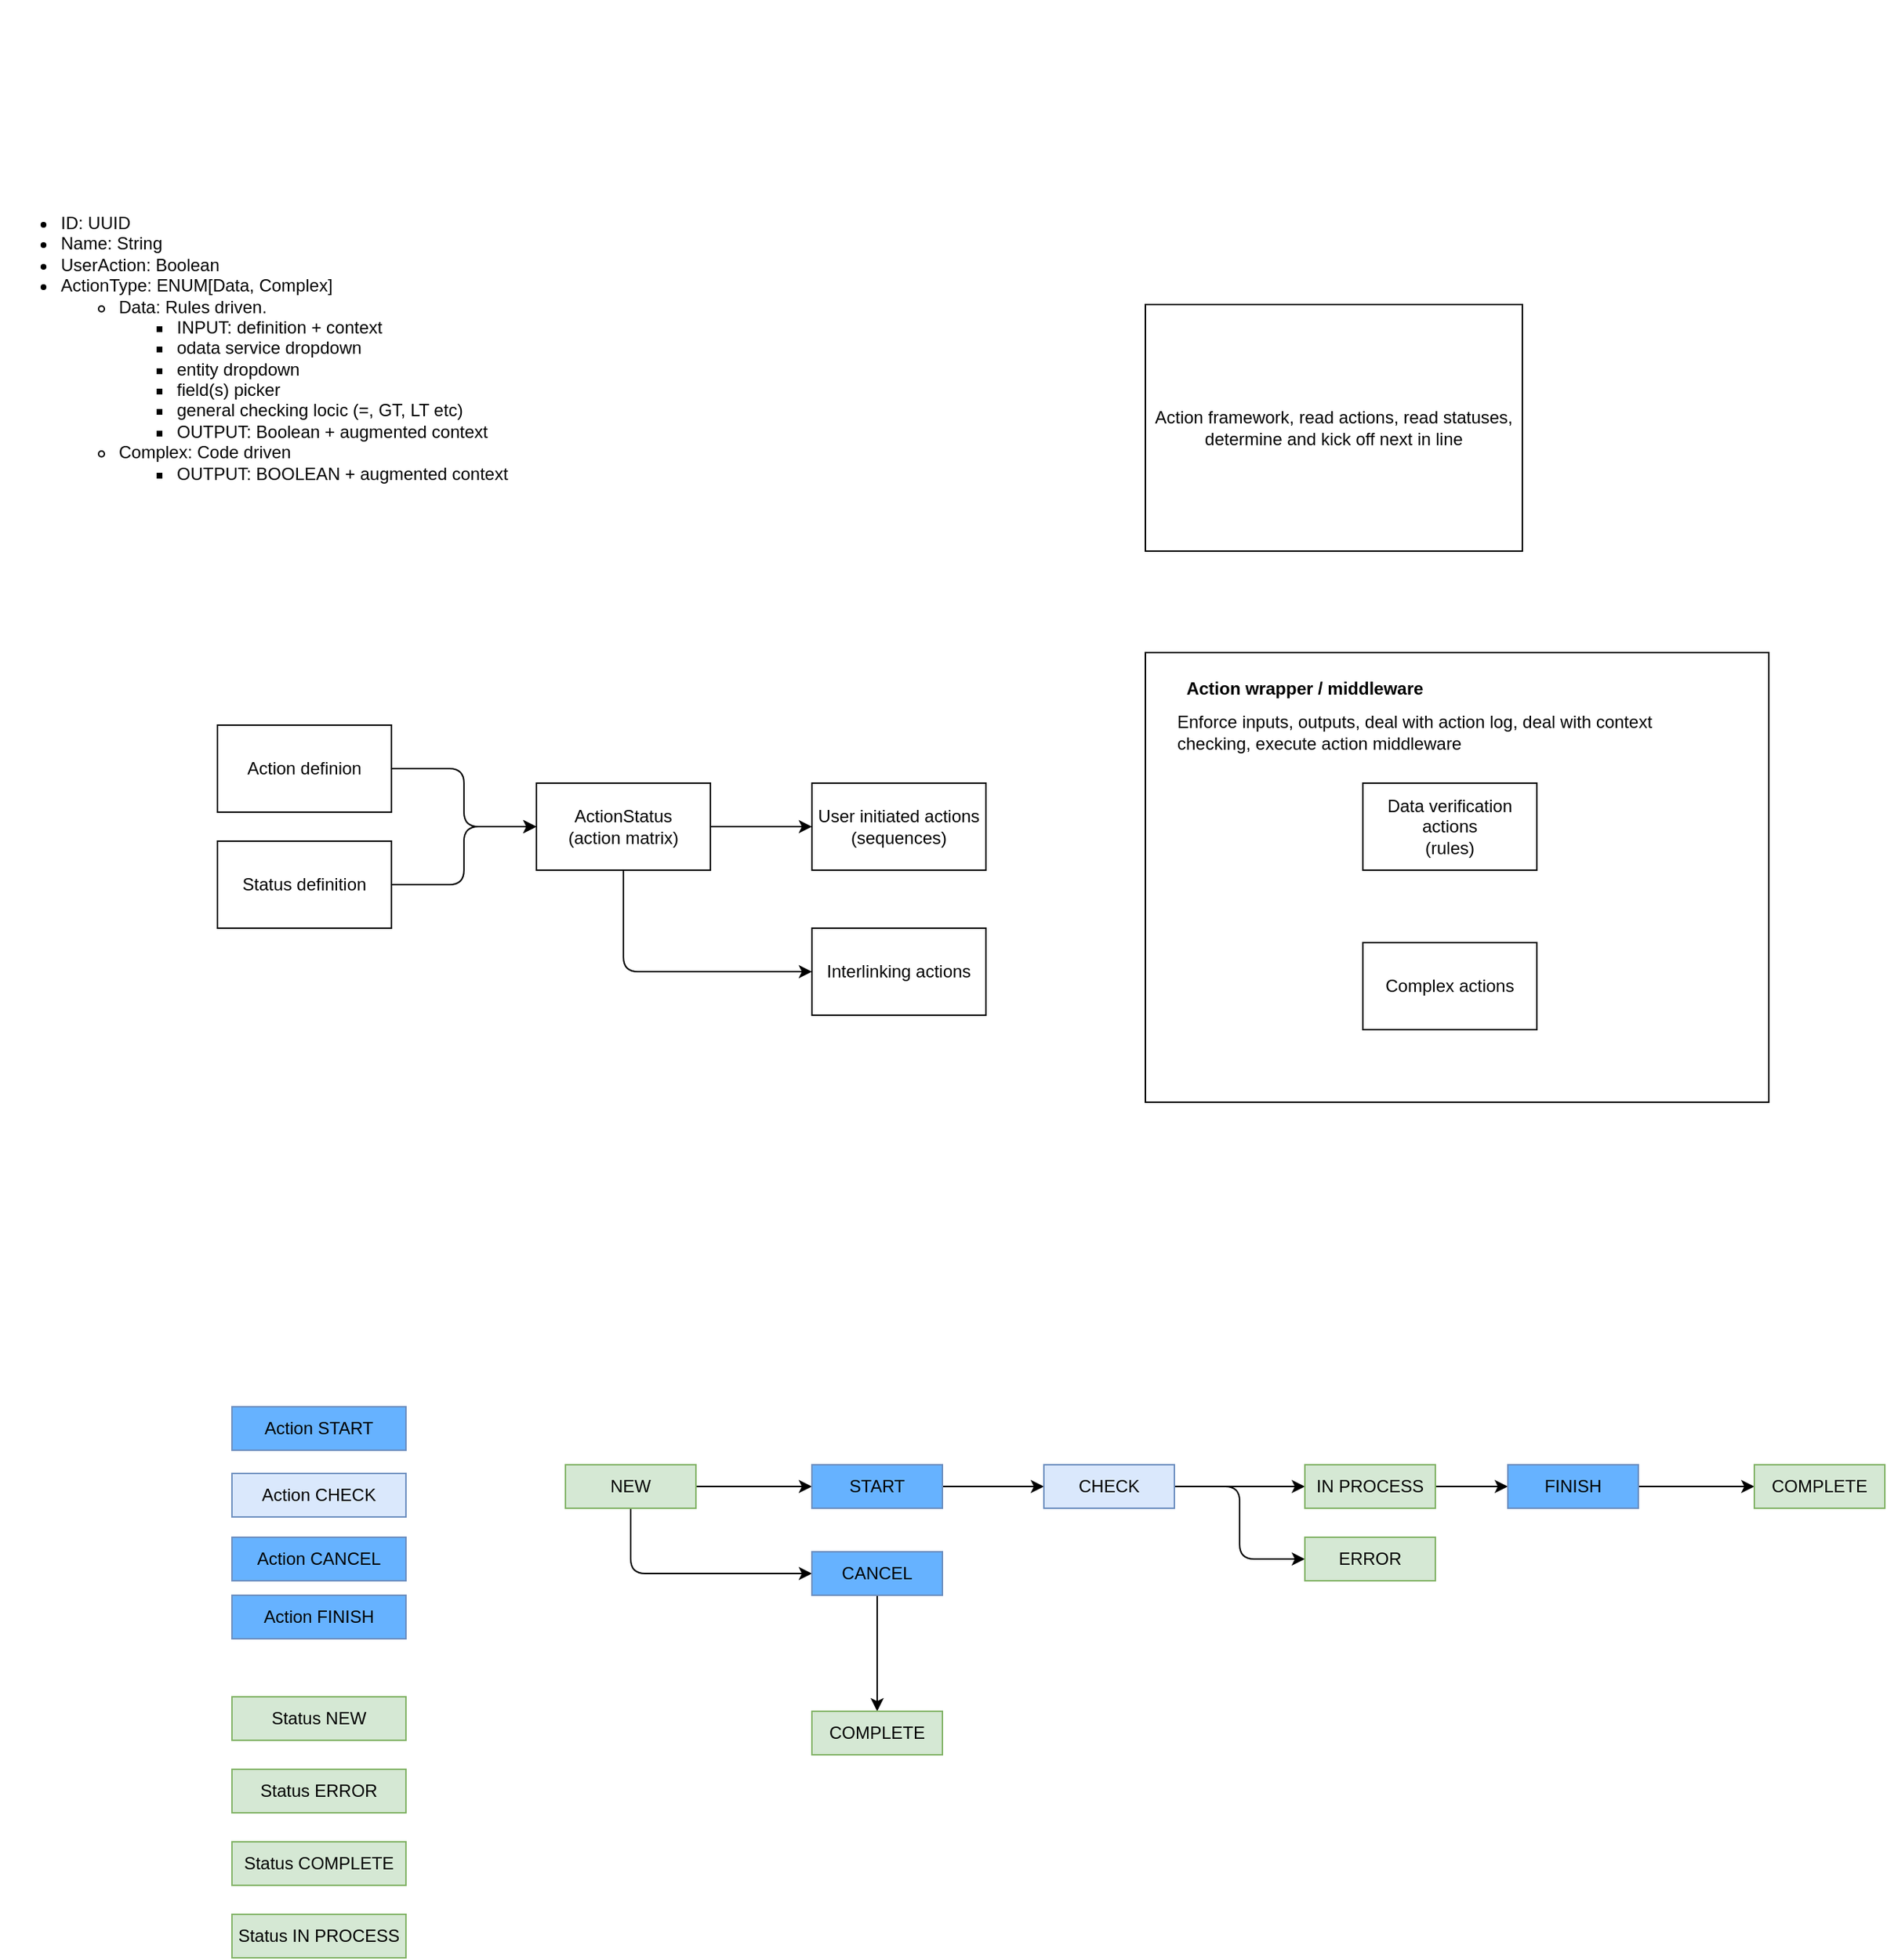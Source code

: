 <mxfile>
    <diagram id="mz-OaeU6ESYh_gXbvpv4" name="Page-1">
        <mxGraphModel dx="4958" dy="1769" grid="1" gridSize="10" guides="1" tooltips="1" connect="1" arrows="1" fold="1" page="0" pageScale="1" pageWidth="827" pageHeight="1169" math="0" shadow="0">
            <root>
                <mxCell id="0"/>
                <mxCell id="1" parent="0"/>
                <mxCell id="46" value="" style="rounded=0;whiteSpace=wrap;html=1;" vertex="1" parent="1">
                    <mxGeometry x="-110" y="230" width="430" height="310" as="geometry"/>
                </mxCell>
                <mxCell id="5" style="edgeStyle=orthogonalEdgeStyle;html=1;entryX=0;entryY=0.5;entryDx=0;entryDy=0;" edge="1" parent="1" source="2" target="4">
                    <mxGeometry relative="1" as="geometry"/>
                </mxCell>
                <mxCell id="2" value="Action definion" style="rounded=0;whiteSpace=wrap;html=1;" vertex="1" parent="1">
                    <mxGeometry x="-750" y="280" width="120" height="60" as="geometry"/>
                </mxCell>
                <mxCell id="6" style="edgeStyle=orthogonalEdgeStyle;html=1;entryX=0;entryY=0.5;entryDx=0;entryDy=0;" edge="1" parent="1" source="3" target="4">
                    <mxGeometry relative="1" as="geometry"/>
                </mxCell>
                <mxCell id="3" value="Status definition" style="rounded=0;whiteSpace=wrap;html=1;" vertex="1" parent="1">
                    <mxGeometry x="-750" y="360" width="120" height="60" as="geometry"/>
                </mxCell>
                <mxCell id="8" value="" style="edgeStyle=orthogonalEdgeStyle;html=1;" edge="1" parent="1" source="4" target="7">
                    <mxGeometry relative="1" as="geometry"/>
                </mxCell>
                <mxCell id="9" style="edgeStyle=orthogonalEdgeStyle;html=1;entryX=0;entryY=0.5;entryDx=0;entryDy=0;" edge="1" parent="1" source="4" target="10">
                    <mxGeometry relative="1" as="geometry">
                        <mxPoint x="-290" y="420" as="targetPoint"/>
                        <Array as="points">
                            <mxPoint x="-470" y="450"/>
                        </Array>
                    </mxGeometry>
                </mxCell>
                <mxCell id="4" value="ActionStatus&lt;br&gt;(action matrix)" style="rounded=0;whiteSpace=wrap;html=1;" vertex="1" parent="1">
                    <mxGeometry x="-530" y="320" width="120" height="60" as="geometry"/>
                </mxCell>
                <mxCell id="7" value="User initiated actions (sequences)" style="rounded=0;whiteSpace=wrap;html=1;" vertex="1" parent="1">
                    <mxGeometry x="-340" y="320" width="120" height="60" as="geometry"/>
                </mxCell>
                <mxCell id="10" value="Interlinking actions" style="rounded=0;whiteSpace=wrap;html=1;" vertex="1" parent="1">
                    <mxGeometry x="-340" y="420" width="120" height="60" as="geometry"/>
                </mxCell>
                <mxCell id="12" value="Data verification actions&lt;br&gt;(rules)" style="rounded=0;whiteSpace=wrap;html=1;" vertex="1" parent="1">
                    <mxGeometry x="40" y="320" width="120" height="60" as="geometry"/>
                </mxCell>
                <mxCell id="15" value="Complex actions" style="rounded=0;whiteSpace=wrap;html=1;" vertex="1" parent="1">
                    <mxGeometry x="40" y="430" width="120" height="60" as="geometry"/>
                </mxCell>
                <mxCell id="16" value="Action START" style="rounded=0;whiteSpace=wrap;html=1;fillColor=#66B2FF;strokeColor=#6c8ebf;" vertex="1" parent="1">
                    <mxGeometry x="-740" y="750" width="120" height="30" as="geometry"/>
                </mxCell>
                <mxCell id="17" value="Action CHECK" style="rounded=0;whiteSpace=wrap;html=1;fillColor=#dae8fc;strokeColor=#6c8ebf;" vertex="1" parent="1">
                    <mxGeometry x="-740" y="796" width="120" height="30" as="geometry"/>
                </mxCell>
                <mxCell id="18" value="Action CANCEL" style="rounded=0;whiteSpace=wrap;html=1;fillColor=#66B2FF;strokeColor=#6c8ebf;" vertex="1" parent="1">
                    <mxGeometry x="-740" y="840" width="120" height="30" as="geometry"/>
                </mxCell>
                <mxCell id="19" value="Status NEW" style="rounded=0;whiteSpace=wrap;html=1;fillColor=#d5e8d4;strokeColor=#82b366;" vertex="1" parent="1">
                    <mxGeometry x="-740" y="950" width="120" height="30" as="geometry"/>
                </mxCell>
                <mxCell id="20" value="Status ERROR" style="rounded=0;whiteSpace=wrap;html=1;fillColor=#d5e8d4;strokeColor=#82b366;" vertex="1" parent="1">
                    <mxGeometry x="-740" y="1000" width="120" height="30" as="geometry"/>
                </mxCell>
                <mxCell id="21" value="Status COMPLETE" style="rounded=0;whiteSpace=wrap;html=1;fillColor=#d5e8d4;strokeColor=#82b366;" vertex="1" parent="1">
                    <mxGeometry x="-740" y="1050" width="120" height="30" as="geometry"/>
                </mxCell>
                <mxCell id="25" value="" style="edgeStyle=orthogonalEdgeStyle;html=1;" edge="1" parent="1" source="23" target="24">
                    <mxGeometry relative="1" as="geometry"/>
                </mxCell>
                <mxCell id="27" value="" style="edgeStyle=orthogonalEdgeStyle;html=1;" edge="1" parent="1" source="23" target="26">
                    <mxGeometry relative="1" as="geometry">
                        <Array as="points">
                            <mxPoint x="-465" y="865"/>
                        </Array>
                    </mxGeometry>
                </mxCell>
                <mxCell id="23" value="NEW" style="rounded=0;whiteSpace=wrap;html=1;fillColor=#d5e8d4;strokeColor=#82b366;" vertex="1" parent="1">
                    <mxGeometry x="-510" y="790" width="90" height="30" as="geometry"/>
                </mxCell>
                <mxCell id="29" value="" style="edgeStyle=orthogonalEdgeStyle;html=1;" edge="1" parent="1" source="24" target="28">
                    <mxGeometry relative="1" as="geometry"/>
                </mxCell>
                <mxCell id="24" value="START" style="rounded=0;whiteSpace=wrap;html=1;fillColor=#66B2FF;strokeColor=#6c8ebf;" vertex="1" parent="1">
                    <mxGeometry x="-340" y="790" width="90" height="30" as="geometry"/>
                </mxCell>
                <mxCell id="35" value="" style="edgeStyle=orthogonalEdgeStyle;html=1;" edge="1" parent="1" source="26" target="34">
                    <mxGeometry relative="1" as="geometry"/>
                </mxCell>
                <mxCell id="26" value="CANCEL" style="rounded=0;whiteSpace=wrap;html=1;fillColor=#66B2FF;strokeColor=#6c8ebf;" vertex="1" parent="1">
                    <mxGeometry x="-340" y="850" width="90" height="30" as="geometry"/>
                </mxCell>
                <mxCell id="31" value="" style="edgeStyle=orthogonalEdgeStyle;html=1;" edge="1" parent="1" source="28" target="30">
                    <mxGeometry relative="1" as="geometry"/>
                </mxCell>
                <mxCell id="33" style="edgeStyle=orthogonalEdgeStyle;html=1;entryX=0;entryY=0.5;entryDx=0;entryDy=0;" edge="1" parent="1" source="28" target="32">
                    <mxGeometry relative="1" as="geometry"/>
                </mxCell>
                <mxCell id="28" value="CHECK" style="rounded=0;whiteSpace=wrap;html=1;fillColor=#dae8fc;strokeColor=#6c8ebf;" vertex="1" parent="1">
                    <mxGeometry x="-180" y="790" width="90" height="30" as="geometry"/>
                </mxCell>
                <mxCell id="40" value="" style="edgeStyle=orthogonalEdgeStyle;html=1;" edge="1" parent="1" source="30" target="39">
                    <mxGeometry relative="1" as="geometry"/>
                </mxCell>
                <mxCell id="30" value="IN PROCESS" style="rounded=0;whiteSpace=wrap;html=1;fillColor=#d5e8d4;strokeColor=#82b366;" vertex="1" parent="1">
                    <mxGeometry y="790" width="90" height="30" as="geometry"/>
                </mxCell>
                <mxCell id="32" value="ERROR" style="rounded=0;whiteSpace=wrap;html=1;fillColor=#d5e8d4;strokeColor=#82b366;" vertex="1" parent="1">
                    <mxGeometry y="840" width="90" height="30" as="geometry"/>
                </mxCell>
                <mxCell id="34" value="COMPLETE" style="rounded=0;whiteSpace=wrap;html=1;fillColor=#d5e8d4;strokeColor=#82b366;" vertex="1" parent="1">
                    <mxGeometry x="-340" y="960" width="90" height="30" as="geometry"/>
                </mxCell>
                <mxCell id="36" value="Status IN PROCESS" style="rounded=0;whiteSpace=wrap;html=1;fillColor=#d5e8d4;strokeColor=#82b366;" vertex="1" parent="1">
                    <mxGeometry x="-740" y="1100" width="120" height="30" as="geometry"/>
                </mxCell>
                <mxCell id="38" value="Action FINISH" style="rounded=0;whiteSpace=wrap;html=1;fillColor=#66B2FF;strokeColor=#6c8ebf;" vertex="1" parent="1">
                    <mxGeometry x="-740" y="880" width="120" height="30" as="geometry"/>
                </mxCell>
                <mxCell id="42" value="" style="edgeStyle=orthogonalEdgeStyle;html=1;" edge="1" parent="1" source="39" target="41">
                    <mxGeometry relative="1" as="geometry"/>
                </mxCell>
                <mxCell id="39" value="FINISH" style="rounded=0;whiteSpace=wrap;html=1;fillColor=#66B2FF;strokeColor=#6c8ebf;" vertex="1" parent="1">
                    <mxGeometry x="140" y="790" width="90" height="30" as="geometry"/>
                </mxCell>
                <mxCell id="41" value="COMPLETE" style="rounded=0;whiteSpace=wrap;html=1;fillColor=#d5e8d4;strokeColor=#82b366;" vertex="1" parent="1">
                    <mxGeometry x="310" y="790" width="90" height="30" as="geometry"/>
                </mxCell>
                <mxCell id="48" value="&lt;ul&gt;&lt;li&gt;ID: UUID&lt;/li&gt;&lt;li&gt;Name: String&lt;/li&gt;&lt;li&gt;UserAction: Boolean&lt;/li&gt;&lt;li&gt;ActionType: ENUM[Data, Complex]&lt;/li&gt;&lt;ul&gt;&lt;li&gt;Data: Rules driven.&amp;nbsp;&lt;/li&gt;&lt;ul&gt;&lt;li&gt;INPUT: definition + context&lt;/li&gt;&lt;li&gt;odata service dropdown&lt;/li&gt;&lt;li&gt;entity dropdown&lt;/li&gt;&lt;li&gt;field(s) picker&lt;/li&gt;&lt;li&gt;general checking locic (=, GT, LT etc)&lt;/li&gt;&lt;li&gt;OUTPUT: Boolean + augmented context&lt;/li&gt;&lt;/ul&gt;&lt;li&gt;Complex: Code driven&lt;/li&gt;&lt;ul&gt;&lt;li&gt;OUTPUT: BOOLEAN + augmented context&lt;/li&gt;&lt;/ul&gt;&lt;/ul&gt;&lt;/ul&gt;" style="text;html=1;strokeColor=none;fillColor=none;align=left;verticalAlign=middle;whiteSpace=wrap;rounded=0;" vertex="1" parent="1">
                    <mxGeometry x="-900" y="-220" width="360" height="480" as="geometry"/>
                </mxCell>
                <mxCell id="49" value="Action wrapper / middleware" style="text;html=1;strokeColor=none;fillColor=none;align=center;verticalAlign=middle;whiteSpace=wrap;rounded=0;fontStyle=1" vertex="1" parent="1">
                    <mxGeometry x="-100" y="240" width="200" height="30" as="geometry"/>
                </mxCell>
                <mxCell id="50" value="&lt;span style=&quot;font-weight: normal;&quot;&gt;Enforce inputs, outputs, deal with action log, deal with context checking, execute action middleware&lt;/span&gt;" style="text;html=1;strokeColor=none;fillColor=none;align=left;verticalAlign=middle;whiteSpace=wrap;rounded=0;fontStyle=1" vertex="1" parent="1">
                    <mxGeometry x="-90" y="270" width="340" height="30" as="geometry"/>
                </mxCell>
                <mxCell id="51" value="Action framework, read actions, read statuses, determine and kick off next in line" style="rounded=0;whiteSpace=wrap;html=1;" vertex="1" parent="1">
                    <mxGeometry x="-110" y="-10" width="260" height="170" as="geometry"/>
                </mxCell>
            </root>
        </mxGraphModel>
    </diagram>
</mxfile>